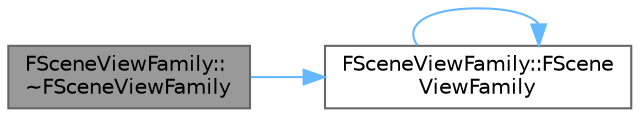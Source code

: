 digraph "FSceneViewFamily::~FSceneViewFamily"
{
 // INTERACTIVE_SVG=YES
 // LATEX_PDF_SIZE
  bgcolor="transparent";
  edge [fontname=Helvetica,fontsize=10,labelfontname=Helvetica,labelfontsize=10];
  node [fontname=Helvetica,fontsize=10,shape=box,height=0.2,width=0.4];
  rankdir="LR";
  Node1 [id="Node000001",label="FSceneViewFamily::\l~FSceneViewFamily",height=0.2,width=0.4,color="gray40", fillcolor="grey60", style="filled", fontcolor="black",tooltip=" "];
  Node1 -> Node2 [id="edge1_Node000001_Node000002",color="steelblue1",style="solid",tooltip=" "];
  Node2 [id="Node000002",label="FSceneViewFamily::FScene\lViewFamily",height=0.2,width=0.4,color="grey40", fillcolor="white", style="filled",URL="$d5/d09/classFSceneViewFamily.html#ab312cd6b1cb7be0fbf400eb5a8cd50af",tooltip="Initialization constructor."];
  Node2 -> Node2 [id="edge2_Node000002_Node000002",color="steelblue1",style="solid",tooltip=" "];
}
